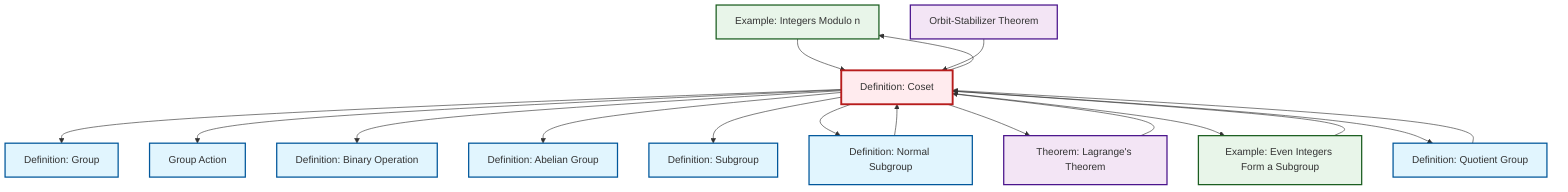 graph TD
    classDef definition fill:#e1f5fe,stroke:#01579b,stroke-width:2px
    classDef theorem fill:#f3e5f5,stroke:#4a148c,stroke-width:2px
    classDef axiom fill:#fff3e0,stroke:#e65100,stroke-width:2px
    classDef example fill:#e8f5e9,stroke:#1b5e20,stroke-width:2px
    classDef current fill:#ffebee,stroke:#b71c1c,stroke-width:3px
    def-group-action["Group Action"]:::definition
    def-binary-operation["Definition: Binary Operation"]:::definition
    ex-quotient-integers-mod-n["Example: Integers Modulo n"]:::example
    def-normal-subgroup["Definition: Normal Subgroup"]:::definition
    def-subgroup["Definition: Subgroup"]:::definition
    def-group["Definition: Group"]:::definition
    def-abelian-group["Definition: Abelian Group"]:::definition
    thm-orbit-stabilizer["Orbit-Stabilizer Theorem"]:::theorem
    thm-lagrange["Theorem: Lagrange's Theorem"]:::theorem
    def-quotient-group["Definition: Quotient Group"]:::definition
    def-coset["Definition: Coset"]:::definition
    ex-even-integers-subgroup["Example: Even Integers Form a Subgroup"]:::example
    ex-quotient-integers-mod-n --> def-coset
    def-coset --> ex-quotient-integers-mod-n
    def-coset --> def-group
    def-coset --> def-group-action
    ex-even-integers-subgroup --> def-coset
    def-coset --> def-binary-operation
    def-coset --> def-abelian-group
    def-coset --> def-subgroup
    def-coset --> def-normal-subgroup
    thm-lagrange --> def-coset
    def-coset --> thm-lagrange
    def-coset --> ex-even-integers-subgroup
    def-coset --> def-quotient-group
    def-quotient-group --> def-coset
    thm-orbit-stabilizer --> def-coset
    def-normal-subgroup --> def-coset
    class def-coset current